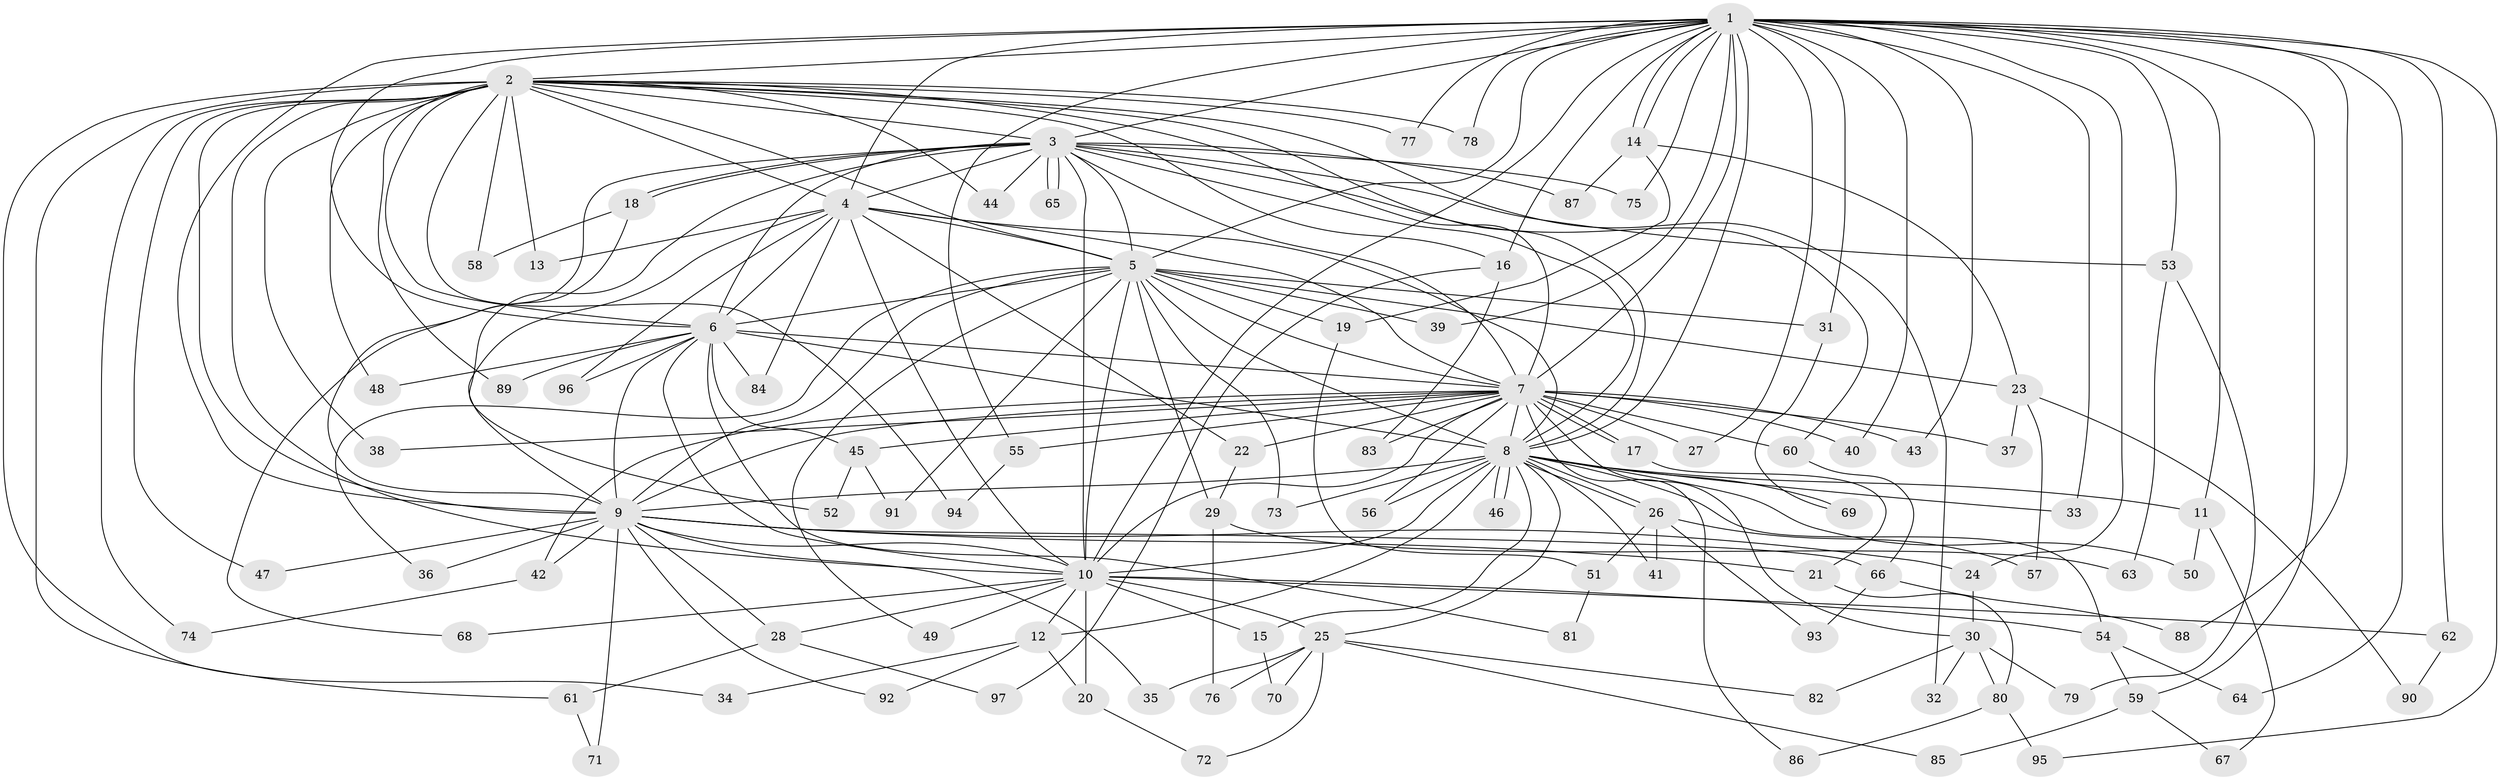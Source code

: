 // Generated by graph-tools (version 1.1) at 2025/43/03/09/25 04:43:03]
// undirected, 97 vertices, 219 edges
graph export_dot {
graph [start="1"]
  node [color=gray90,style=filled];
  1;
  2;
  3;
  4;
  5;
  6;
  7;
  8;
  9;
  10;
  11;
  12;
  13;
  14;
  15;
  16;
  17;
  18;
  19;
  20;
  21;
  22;
  23;
  24;
  25;
  26;
  27;
  28;
  29;
  30;
  31;
  32;
  33;
  34;
  35;
  36;
  37;
  38;
  39;
  40;
  41;
  42;
  43;
  44;
  45;
  46;
  47;
  48;
  49;
  50;
  51;
  52;
  53;
  54;
  55;
  56;
  57;
  58;
  59;
  60;
  61;
  62;
  63;
  64;
  65;
  66;
  67;
  68;
  69;
  70;
  71;
  72;
  73;
  74;
  75;
  76;
  77;
  78;
  79;
  80;
  81;
  82;
  83;
  84;
  85;
  86;
  87;
  88;
  89;
  90;
  91;
  92;
  93;
  94;
  95;
  96;
  97;
  1 -- 2;
  1 -- 3;
  1 -- 4;
  1 -- 5;
  1 -- 6;
  1 -- 7;
  1 -- 8;
  1 -- 9;
  1 -- 10;
  1 -- 11;
  1 -- 14;
  1 -- 14;
  1 -- 16;
  1 -- 24;
  1 -- 27;
  1 -- 31;
  1 -- 33;
  1 -- 39;
  1 -- 40;
  1 -- 43;
  1 -- 53;
  1 -- 55;
  1 -- 59;
  1 -- 62;
  1 -- 64;
  1 -- 75;
  1 -- 77;
  1 -- 78;
  1 -- 88;
  1 -- 95;
  2 -- 3;
  2 -- 4;
  2 -- 5;
  2 -- 6;
  2 -- 7;
  2 -- 8;
  2 -- 9;
  2 -- 10;
  2 -- 13;
  2 -- 16;
  2 -- 32;
  2 -- 34;
  2 -- 38;
  2 -- 44;
  2 -- 47;
  2 -- 48;
  2 -- 58;
  2 -- 61;
  2 -- 74;
  2 -- 77;
  2 -- 78;
  2 -- 89;
  2 -- 94;
  3 -- 4;
  3 -- 5;
  3 -- 6;
  3 -- 7;
  3 -- 8;
  3 -- 9;
  3 -- 10;
  3 -- 18;
  3 -- 18;
  3 -- 44;
  3 -- 52;
  3 -- 53;
  3 -- 60;
  3 -- 65;
  3 -- 65;
  3 -- 75;
  3 -- 87;
  4 -- 5;
  4 -- 6;
  4 -- 7;
  4 -- 8;
  4 -- 9;
  4 -- 10;
  4 -- 13;
  4 -- 22;
  4 -- 84;
  4 -- 96;
  5 -- 6;
  5 -- 7;
  5 -- 8;
  5 -- 9;
  5 -- 10;
  5 -- 19;
  5 -- 23;
  5 -- 29;
  5 -- 31;
  5 -- 36;
  5 -- 39;
  5 -- 49;
  5 -- 73;
  5 -- 91;
  6 -- 7;
  6 -- 8;
  6 -- 9;
  6 -- 10;
  6 -- 45;
  6 -- 48;
  6 -- 81;
  6 -- 84;
  6 -- 89;
  6 -- 96;
  7 -- 8;
  7 -- 9;
  7 -- 10;
  7 -- 17;
  7 -- 17;
  7 -- 22;
  7 -- 27;
  7 -- 30;
  7 -- 37;
  7 -- 38;
  7 -- 40;
  7 -- 42;
  7 -- 43;
  7 -- 45;
  7 -- 55;
  7 -- 56;
  7 -- 60;
  7 -- 83;
  7 -- 86;
  8 -- 9;
  8 -- 10;
  8 -- 11;
  8 -- 12;
  8 -- 15;
  8 -- 25;
  8 -- 26;
  8 -- 26;
  8 -- 33;
  8 -- 41;
  8 -- 46;
  8 -- 46;
  8 -- 50;
  8 -- 54;
  8 -- 56;
  8 -- 69;
  8 -- 73;
  9 -- 10;
  9 -- 21;
  9 -- 24;
  9 -- 28;
  9 -- 35;
  9 -- 36;
  9 -- 42;
  9 -- 47;
  9 -- 66;
  9 -- 71;
  9 -- 92;
  10 -- 12;
  10 -- 15;
  10 -- 20;
  10 -- 25;
  10 -- 28;
  10 -- 49;
  10 -- 54;
  10 -- 62;
  10 -- 68;
  11 -- 50;
  11 -- 67;
  12 -- 20;
  12 -- 34;
  12 -- 92;
  14 -- 19;
  14 -- 23;
  14 -- 87;
  15 -- 70;
  16 -- 83;
  16 -- 97;
  17 -- 21;
  18 -- 58;
  18 -- 68;
  19 -- 51;
  20 -- 72;
  21 -- 80;
  22 -- 29;
  23 -- 37;
  23 -- 57;
  23 -- 90;
  24 -- 30;
  25 -- 35;
  25 -- 70;
  25 -- 72;
  25 -- 76;
  25 -- 82;
  25 -- 85;
  26 -- 41;
  26 -- 51;
  26 -- 57;
  26 -- 93;
  28 -- 61;
  28 -- 97;
  29 -- 63;
  29 -- 76;
  30 -- 32;
  30 -- 79;
  30 -- 80;
  30 -- 82;
  31 -- 69;
  42 -- 74;
  45 -- 52;
  45 -- 91;
  51 -- 81;
  53 -- 63;
  53 -- 79;
  54 -- 59;
  54 -- 64;
  55 -- 94;
  59 -- 67;
  59 -- 85;
  60 -- 66;
  61 -- 71;
  62 -- 90;
  66 -- 88;
  66 -- 93;
  80 -- 86;
  80 -- 95;
}
